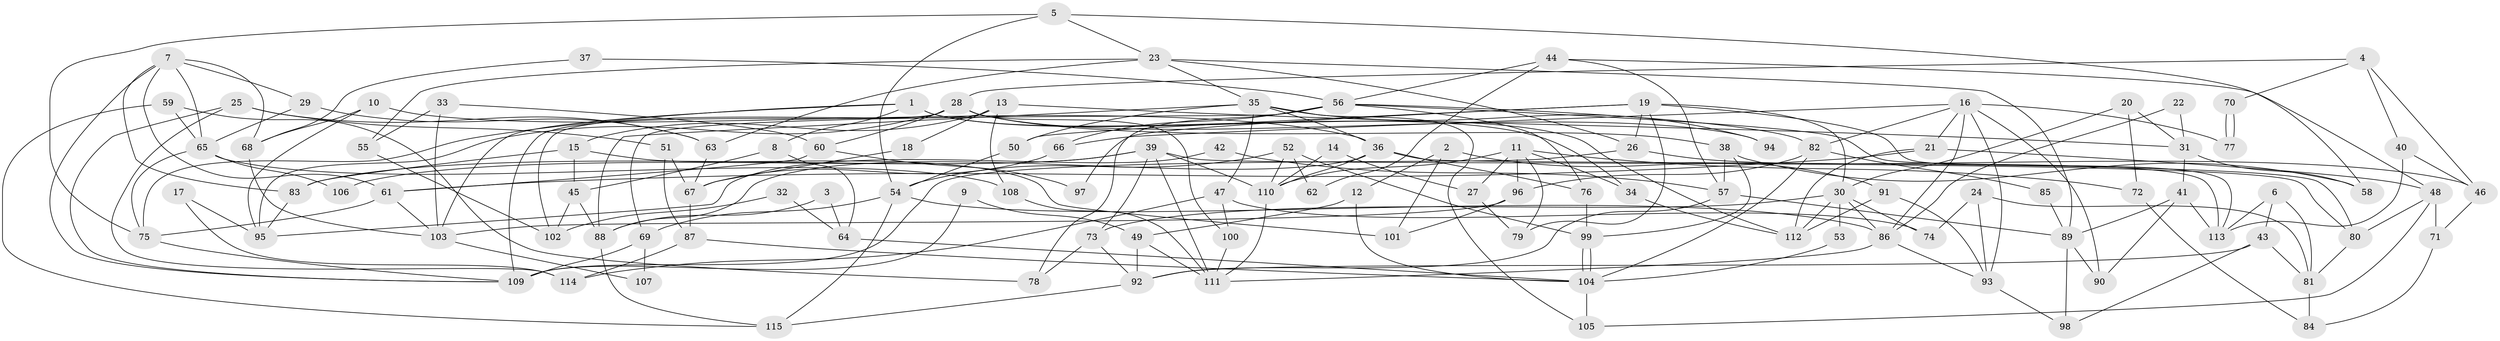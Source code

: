 // coarse degree distribution, {9: 0.1388888888888889, 3: 0.08333333333333333, 8: 0.05555555555555555, 4: 0.1111111111111111, 2: 0.027777777777777776, 10: 0.05555555555555555, 5: 0.1388888888888889, 6: 0.19444444444444445, 13: 0.05555555555555555, 7: 0.1388888888888889}
// Generated by graph-tools (version 1.1) at 2025/37/03/04/25 23:37:07]
// undirected, 115 vertices, 230 edges
graph export_dot {
  node [color=gray90,style=filled];
  1;
  2;
  3;
  4;
  5;
  6;
  7;
  8;
  9;
  10;
  11;
  12;
  13;
  14;
  15;
  16;
  17;
  18;
  19;
  20;
  21;
  22;
  23;
  24;
  25;
  26;
  27;
  28;
  29;
  30;
  31;
  32;
  33;
  34;
  35;
  36;
  37;
  38;
  39;
  40;
  41;
  42;
  43;
  44;
  45;
  46;
  47;
  48;
  49;
  50;
  51;
  52;
  53;
  54;
  55;
  56;
  57;
  58;
  59;
  60;
  61;
  62;
  63;
  64;
  65;
  66;
  67;
  68;
  69;
  70;
  71;
  72;
  73;
  74;
  75;
  76;
  77;
  78;
  79;
  80;
  81;
  82;
  83;
  84;
  85;
  86;
  87;
  88;
  89;
  90;
  91;
  92;
  93;
  94;
  95;
  96;
  97;
  98;
  99;
  100;
  101;
  102;
  103;
  104;
  105;
  106;
  107;
  108;
  109;
  110;
  111;
  112;
  113;
  114;
  115;
  1 -- 112;
  1 -- 75;
  1 -- 8;
  1 -- 34;
  1 -- 103;
  2 -- 101;
  2 -- 91;
  2 -- 12;
  3 -- 88;
  3 -- 64;
  4 -- 28;
  4 -- 46;
  4 -- 40;
  4 -- 70;
  5 -- 23;
  5 -- 54;
  5 -- 58;
  5 -- 75;
  6 -- 113;
  6 -- 81;
  6 -- 43;
  7 -- 109;
  7 -- 29;
  7 -- 61;
  7 -- 65;
  7 -- 68;
  7 -- 83;
  8 -- 45;
  8 -- 64;
  9 -- 49;
  9 -- 109;
  10 -- 68;
  10 -- 36;
  10 -- 95;
  11 -- 110;
  11 -- 34;
  11 -- 27;
  11 -- 72;
  11 -- 79;
  11 -- 96;
  12 -- 104;
  12 -- 49;
  13 -- 15;
  13 -- 108;
  13 -- 18;
  13 -- 31;
  13 -- 102;
  14 -- 27;
  14 -- 110;
  15 -- 83;
  15 -- 45;
  15 -- 101;
  16 -- 86;
  16 -- 21;
  16 -- 66;
  16 -- 77;
  16 -- 82;
  16 -- 90;
  16 -- 93;
  17 -- 114;
  17 -- 95;
  18 -- 67;
  19 -- 113;
  19 -- 50;
  19 -- 26;
  19 -- 30;
  19 -- 79;
  19 -- 97;
  20 -- 30;
  20 -- 31;
  20 -- 72;
  21 -- 48;
  21 -- 61;
  21 -- 112;
  22 -- 86;
  22 -- 31;
  23 -- 89;
  23 -- 26;
  23 -- 35;
  23 -- 55;
  23 -- 63;
  24 -- 81;
  24 -- 93;
  24 -- 74;
  25 -- 63;
  25 -- 114;
  25 -- 51;
  25 -- 109;
  26 -- 109;
  26 -- 46;
  27 -- 79;
  28 -- 100;
  28 -- 95;
  28 -- 38;
  28 -- 60;
  28 -- 94;
  28 -- 109;
  29 -- 63;
  29 -- 65;
  30 -- 86;
  30 -- 53;
  30 -- 73;
  30 -- 74;
  30 -- 112;
  31 -- 58;
  31 -- 41;
  32 -- 64;
  32 -- 102;
  33 -- 103;
  33 -- 60;
  33 -- 55;
  34 -- 112;
  35 -- 36;
  35 -- 47;
  35 -- 50;
  35 -- 88;
  35 -- 94;
  35 -- 105;
  36 -- 110;
  36 -- 80;
  36 -- 76;
  36 -- 88;
  37 -- 68;
  37 -- 56;
  38 -- 99;
  38 -- 57;
  38 -- 58;
  39 -- 111;
  39 -- 73;
  39 -- 80;
  39 -- 83;
  39 -- 106;
  39 -- 110;
  40 -- 113;
  40 -- 46;
  41 -- 89;
  41 -- 90;
  41 -- 113;
  42 -- 57;
  42 -- 95;
  43 -- 92;
  43 -- 81;
  43 -- 98;
  44 -- 57;
  44 -- 48;
  44 -- 56;
  44 -- 62;
  45 -- 88;
  45 -- 102;
  46 -- 71;
  47 -- 74;
  47 -- 100;
  47 -- 114;
  48 -- 71;
  48 -- 105;
  48 -- 80;
  49 -- 92;
  49 -- 111;
  50 -- 54;
  51 -- 87;
  51 -- 67;
  52 -- 99;
  52 -- 54;
  52 -- 62;
  52 -- 110;
  53 -- 104;
  54 -- 115;
  54 -- 69;
  54 -- 86;
  55 -- 102;
  56 -- 82;
  56 -- 66;
  56 -- 69;
  56 -- 76;
  56 -- 78;
  56 -- 113;
  57 -- 89;
  57 -- 92;
  59 -- 115;
  59 -- 65;
  59 -- 78;
  60 -- 61;
  60 -- 97;
  61 -- 75;
  61 -- 103;
  63 -- 67;
  64 -- 104;
  65 -- 75;
  65 -- 106;
  65 -- 108;
  66 -- 67;
  67 -- 87;
  68 -- 103;
  69 -- 109;
  69 -- 107;
  70 -- 77;
  70 -- 77;
  71 -- 84;
  72 -- 84;
  73 -- 78;
  73 -- 92;
  75 -- 109;
  76 -- 99;
  80 -- 81;
  81 -- 84;
  82 -- 96;
  82 -- 85;
  82 -- 104;
  83 -- 95;
  85 -- 89;
  86 -- 111;
  86 -- 93;
  87 -- 104;
  87 -- 114;
  88 -- 115;
  89 -- 98;
  89 -- 90;
  91 -- 93;
  91 -- 112;
  92 -- 115;
  93 -- 98;
  96 -- 103;
  96 -- 101;
  99 -- 104;
  99 -- 104;
  100 -- 111;
  103 -- 107;
  104 -- 105;
  108 -- 111;
  110 -- 111;
}
